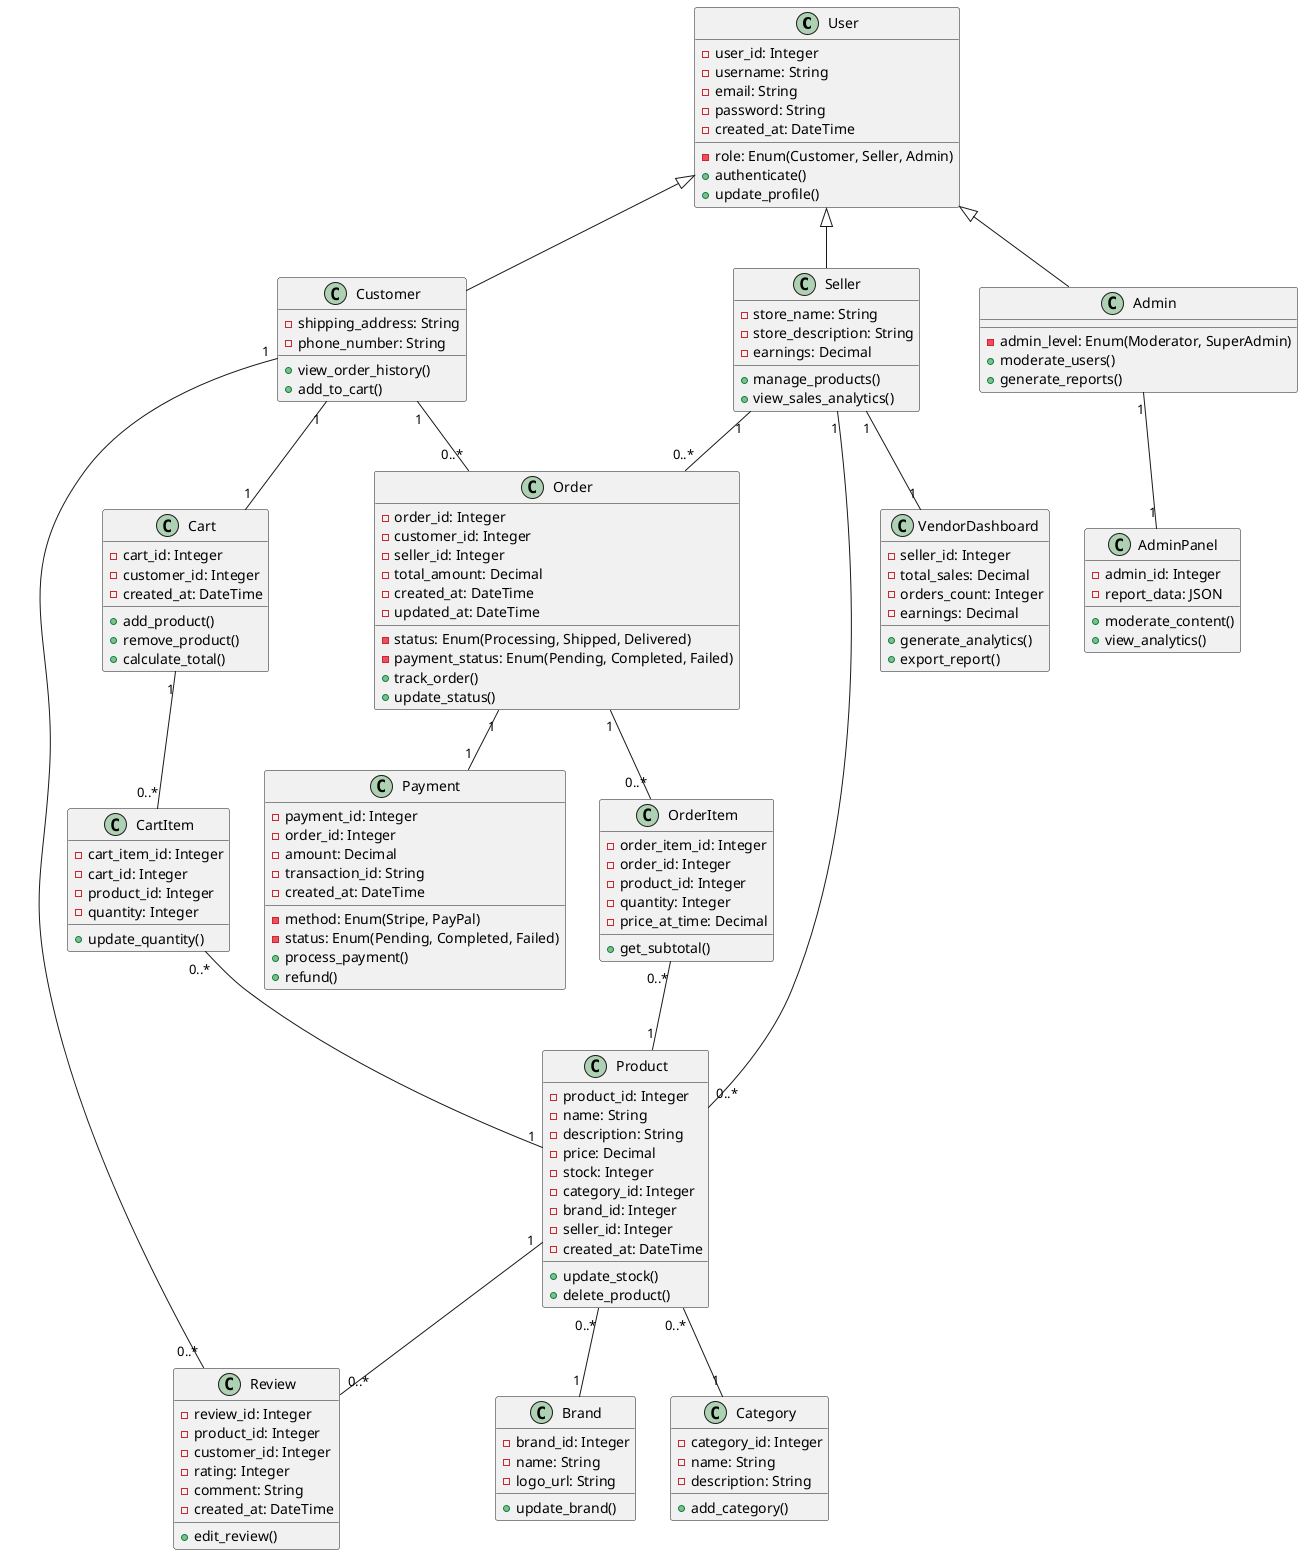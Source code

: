 @startuml Multi-Vendor E-Commerce Platform

' Entities
class User {
  -user_id: Integer
  -username: String
  -email: String
  -password: String
  -role: Enum(Customer, Seller, Admin)
  -created_at: DateTime
  +authenticate()
  +update_profile()
}

class Customer {
  -shipping_address: String
  -phone_number: String
  +view_order_history()
  +add_to_cart()
}

class Seller {
  -store_name: String
  -store_description: String
  -earnings: Decimal
  +manage_products()
  +view_sales_analytics()
}

class Admin {
  -admin_level: Enum(Moderator, SuperAdmin)
  +moderate_users()
  +generate_reports()
}

class Product {
  -product_id: Integer
  -name: String
  -description: String
  -price: Decimal
  -stock: Integer
  -category_id: Integer
  -brand_id: Integer
  -seller_id: Integer
  -created_at: DateTime
  +update_stock()
  +delete_product()
}

class Category {
  -category_id: Integer
  -name: String
  -description: String
  +add_category()
}

class Brand {
  -brand_id: Integer
  -name: String
  -logo_url: String
  +update_brand()
}

class Cart {
  -cart_id: Integer
  -customer_id: Integer
  -created_at: DateTime
  +add_product()
  +remove_product()
  +calculate_total()
}

class CartItem {
  -cart_item_id: Integer
  -cart_id: Integer
  -product_id: Integer
  -quantity: Integer
  +update_quantity()
}

class Order {
  -order_id: Integer
  -customer_id: Integer
  -seller_id: Integer
  -total_amount: Decimal
  -status: Enum(Processing, Shipped, Delivered)
  -payment_status: Enum(Pending, Completed, Failed)
  -created_at: DateTime
  -updated_at: DateTime
  +track_order()
  +update_status()
}

class OrderItem {
  -order_item_id: Integer
  -order_id: Integer
  -product_id: Integer
  -quantity: Integer
  -price_at_time: Decimal
  +get_subtotal()
}

class Payment {
  -payment_id: Integer
  -order_id: Integer
  -amount: Decimal
  -method: Enum(Stripe, PayPal)
  -transaction_id: String
  -status: Enum(Pending, Completed, Failed)
  -created_at: DateTime
  +process_payment()
  +refund()
}

class Review {
  -review_id: Integer
  -product_id: Integer
  -customer_id: Integer
  -rating: Integer
  -comment: String
  -created_at: DateTime
  +edit_review()
}

class VendorDashboard {
  -seller_id: Integer
  -total_sales: Decimal
  -orders_count: Integer
  -earnings: Decimal
  +generate_analytics()
  +export_report()
}

class AdminPanel {
  -admin_id: Integer
  -report_data: JSON
  +moderate_content()
  +view_analytics()
}

' Relationships
User <|-- Customer
User <|-- Seller
User <|-- Admin

Seller "1" -- "0..*" Product
Product "0..*" -- "1" Category
Product "0..*" -- "1" Brand

Customer "1" -- "1" Cart
Cart "1" -- "0..*" CartItem
CartItem "0..*" -- "1" Product

Customer "1" -- "0..*" Order
Seller "1" -- "0..*" Order
Order "1" -- "0..*" OrderItem
OrderItem "0..*" -- "1" Product
Order "1" -- "1" Payment

Customer "1" -- "0..*" Review
Product "1" -- "0..*" Review

Seller "1" -- "1" VendorDashboard
Admin "1" -- "1" AdminPanel

@enduml